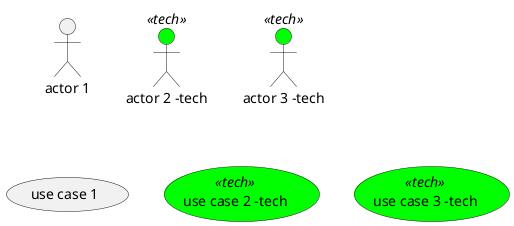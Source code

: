 {
  "sha1": "9mlkuc8yjdeiw2a9br1bm9nwkqhy1se",
  "insertion": {
    "when": "2024-05-30T20:48:21.722Z",
    "url": "https://forum.plantuml.net/13758/usecase-problem-to-apply-syle-class-on-use-case?show=13763#c13763",
    "user": "plantuml@gmail.com"
  }
}
@startuml
<style>
.tech {
  BackgroundColor #00FF00
}
</style>

:actor 1: as act1
:actor 2 -tech: << tech >> as act2
actor "actor 3 -tech" << tech >> as act3

(use case 1) as uc1
(use case 2 -tech) << tech >> as uc2
usecase "use case 3 -tech" << tech >> as uc3
@enduml
